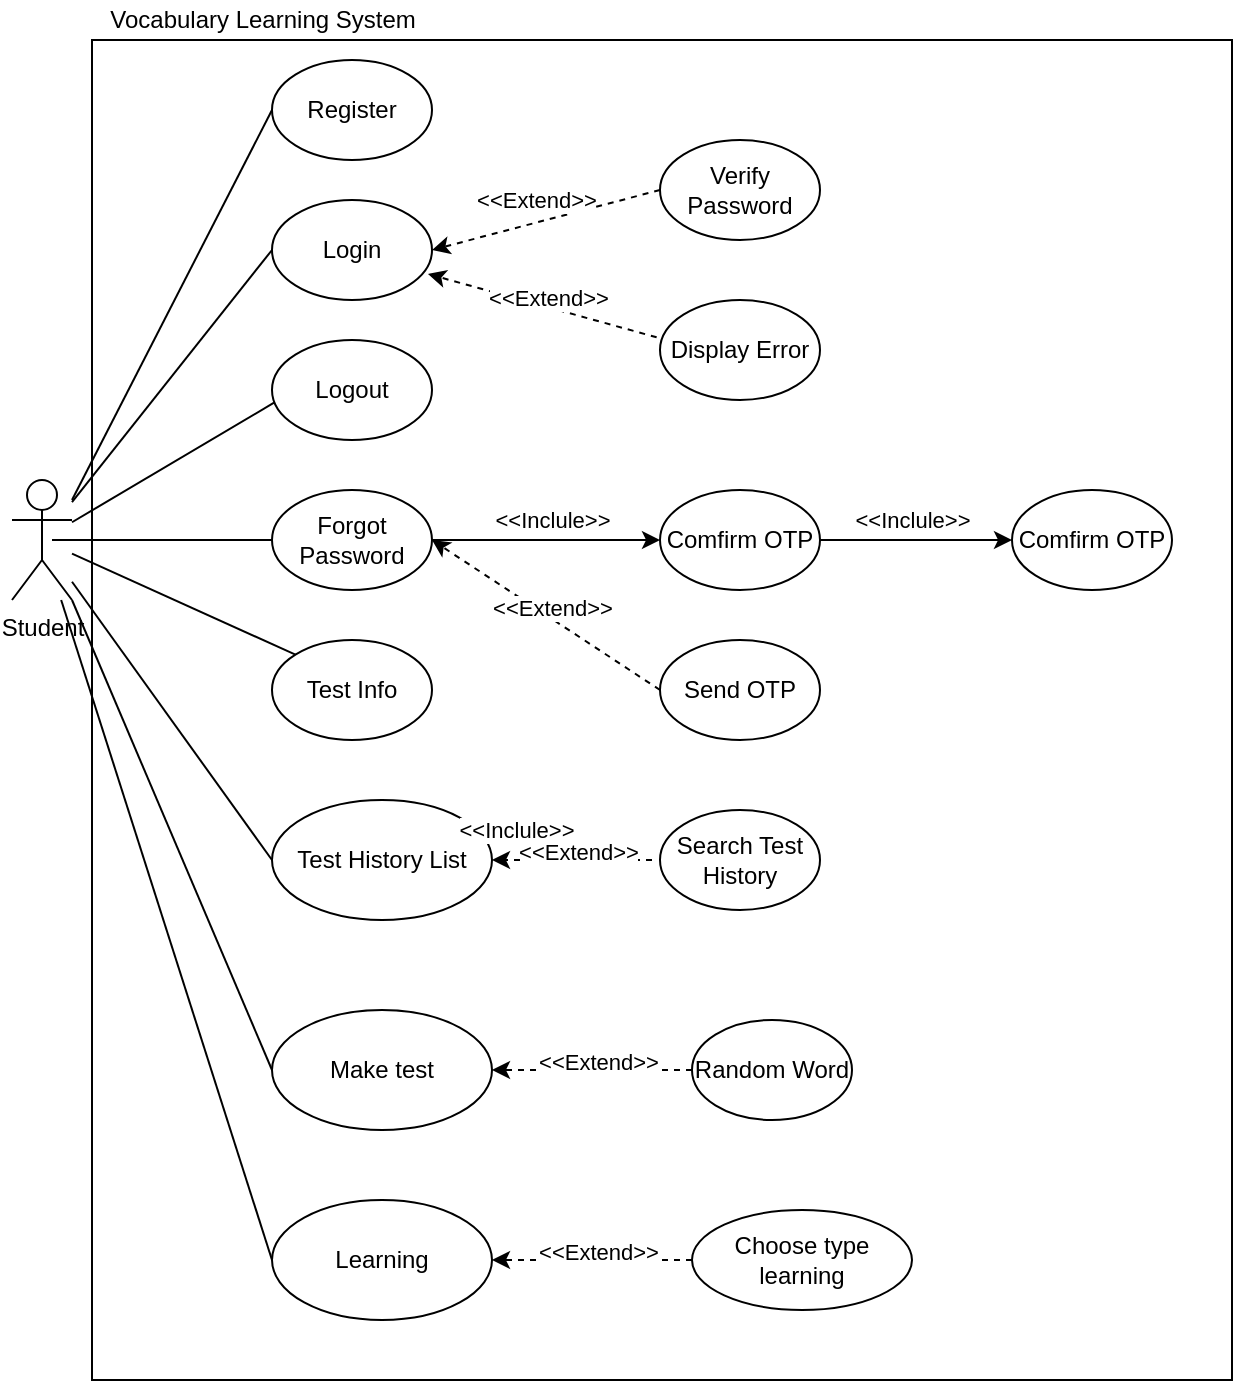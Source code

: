 <mxfile version="14.7.2" type="device"><diagram id="FXX_-AGY-AfLDmhbT9XP" name="Page-1"><mxGraphModel dx="868" dy="482" grid="1" gridSize="10" guides="1" tooltips="1" connect="1" arrows="1" fold="1" page="1" pageScale="1" pageWidth="827" pageHeight="1169" math="0" shadow="0"><root><mxCell id="0"/><mxCell id="1" parent="0"/><mxCell id="rSYf3pWY8b_PuMRAVWaf-1" value="" style="rounded=0;whiteSpace=wrap;html=1;" vertex="1" parent="1"><mxGeometry x="130" y="40" width="570" height="670" as="geometry"/></mxCell><mxCell id="9kgRd5EOLIVtvv1XPdeN-1" value="Student" style="shape=umlActor;verticalLabelPosition=bottom;verticalAlign=top;html=1;outlineConnect=0;" parent="1" vertex="1"><mxGeometry x="90" y="260" width="30" height="60" as="geometry"/></mxCell><mxCell id="9kgRd5EOLIVtvv1XPdeN-4" value="Login" style="ellipse;whiteSpace=wrap;html=1;" parent="1" vertex="1"><mxGeometry x="220" y="120" width="80" height="50" as="geometry"/></mxCell><mxCell id="9kgRd5EOLIVtvv1XPdeN-5" value="" style="endArrow=none;html=1;entryX=0;entryY=0.5;entryDx=0;entryDy=0;" parent="1" source="9kgRd5EOLIVtvv1XPdeN-1" target="9kgRd5EOLIVtvv1XPdeN-4" edge="1"><mxGeometry width="50" height="50" relative="1" as="geometry"><mxPoint x="290" y="330" as="sourcePoint"/><mxPoint x="340" y="280" as="targetPoint"/></mxGeometry></mxCell><mxCell id="9kgRd5EOLIVtvv1XPdeN-7" value="Verify&lt;br&gt;Password" style="ellipse;whiteSpace=wrap;html=1;" parent="1" vertex="1"><mxGeometry x="414" y="90" width="80" height="50" as="geometry"/></mxCell><mxCell id="9kgRd5EOLIVtvv1XPdeN-10" value="Display Error" style="ellipse;whiteSpace=wrap;html=1;" parent="1" vertex="1"><mxGeometry x="414" y="170" width="80" height="50" as="geometry"/></mxCell><mxCell id="9kgRd5EOLIVtvv1XPdeN-12" value="" style="endArrow=classic;html=1;dashed=1;exitX=-0.021;exitY=0.373;exitDx=0;exitDy=0;exitPerimeter=0;entryX=0.975;entryY=0.74;entryDx=0;entryDy=0;entryPerimeter=0;" parent="1" source="9kgRd5EOLIVtvv1XPdeN-10" target="9kgRd5EOLIVtvv1XPdeN-4" edge="1"><mxGeometry relative="1" as="geometry"><mxPoint x="180" y="290" as="sourcePoint"/><mxPoint x="290" y="180" as="targetPoint"/></mxGeometry></mxCell><mxCell id="9kgRd5EOLIVtvv1XPdeN-13" value="&amp;lt;&amp;lt;Extend&amp;gt;&amp;gt;" style="edgeLabel;resizable=0;html=1;align=center;verticalAlign=middle;" parent="9kgRd5EOLIVtvv1XPdeN-12" connectable="0" vertex="1"><mxGeometry relative="1" as="geometry"><mxPoint x="3" y="-4" as="offset"/></mxGeometry></mxCell><mxCell id="rSYf3pWY8b_PuMRAVWaf-11" value="&amp;lt;&amp;lt;Inclule&amp;gt;&amp;gt;" style="edgeLabel;resizable=0;html=1;align=center;verticalAlign=middle;" connectable="0" vertex="1" parent="9kgRd5EOLIVtvv1XPdeN-12"><mxGeometry relative="1" as="geometry"><mxPoint x="5" y="107" as="offset"/></mxGeometry></mxCell><mxCell id="rSYf3pWY8b_PuMRAVWaf-18" value="&amp;lt;&amp;lt;Inclule&amp;gt;&amp;gt;" style="edgeLabel;resizable=0;html=1;align=center;verticalAlign=middle;" connectable="0" vertex="1" parent="9kgRd5EOLIVtvv1XPdeN-12"><mxGeometry relative="1" as="geometry"><mxPoint x="185" y="107" as="offset"/></mxGeometry></mxCell><mxCell id="9kgRd5EOLIVtvv1XPdeN-14" value="Register" style="ellipse;whiteSpace=wrap;html=1;" parent="1" vertex="1"><mxGeometry x="220" y="50" width="80" height="50" as="geometry"/></mxCell><mxCell id="9kgRd5EOLIVtvv1XPdeN-18" value="Logout" style="ellipse;whiteSpace=wrap;html=1;" parent="1" vertex="1"><mxGeometry x="220" y="190" width="80" height="50" as="geometry"/></mxCell><mxCell id="9kgRd5EOLIVtvv1XPdeN-20" value="" style="endArrow=none;html=1;entryX=0.013;entryY=0.627;entryDx=0;entryDy=0;entryPerimeter=0;" parent="1" source="9kgRd5EOLIVtvv1XPdeN-1" target="9kgRd5EOLIVtvv1XPdeN-18" edge="1"><mxGeometry width="50" height="50" relative="1" as="geometry"><mxPoint x="300" y="210" as="sourcePoint"/><mxPoint x="350" y="160" as="targetPoint"/></mxGeometry></mxCell><mxCell id="9kgRd5EOLIVtvv1XPdeN-25" value="" style="endArrow=none;html=1;entryX=0;entryY=0.5;entryDx=0;entryDy=0;" parent="1" source="9kgRd5EOLIVtvv1XPdeN-1" target="hut59rVJSYEp3Dbt4bMN-1" edge="1"><mxGeometry width="50" height="50" relative="1" as="geometry"><mxPoint x="300" y="530" as="sourcePoint"/><mxPoint x="220" y="385" as="targetPoint"/></mxGeometry></mxCell><mxCell id="9kgRd5EOLIVtvv1XPdeN-30" value="" style="endArrow=none;html=1;entryX=0;entryY=0.5;entryDx=0;entryDy=0;exitX=1;exitY=1;exitDx=0;exitDy=0;exitPerimeter=0;" parent="1" source="9kgRd5EOLIVtvv1XPdeN-1" edge="1"><mxGeometry width="50" height="50" relative="1" as="geometry"><mxPoint x="118" y="330" as="sourcePoint"/><mxPoint x="220" y="555" as="targetPoint"/></mxGeometry></mxCell><mxCell id="sBSZFEdeMhtkwalqf_uc-1" value="" style="endArrow=none;html=1;entryX=0;entryY=0.5;entryDx=0;entryDy=0;" parent="1" target="9kgRd5EOLIVtvv1XPdeN-14" edge="1"><mxGeometry width="50" height="50" relative="1" as="geometry"><mxPoint x="120" y="270" as="sourcePoint"/><mxPoint x="440" y="230" as="targetPoint"/></mxGeometry></mxCell><mxCell id="sBSZFEdeMhtkwalqf_uc-2" value="" style="endArrow=classic;html=1;dashed=1;exitX=0;exitY=0.5;exitDx=0;exitDy=0;entryX=1;entryY=0.5;entryDx=0;entryDy=0;" parent="1" source="9kgRd5EOLIVtvv1XPdeN-7" target="9kgRd5EOLIVtvv1XPdeN-4" edge="1"><mxGeometry relative="1" as="geometry"><mxPoint x="398.32" y="258.65" as="sourcePoint"/><mxPoint x="295.04" y="208.65" as="targetPoint"/></mxGeometry></mxCell><mxCell id="sBSZFEdeMhtkwalqf_uc-3" value="&amp;lt;&amp;lt;Extend&amp;gt;&amp;gt;" style="edgeLabel;resizable=0;html=1;align=center;verticalAlign=middle;" parent="sBSZFEdeMhtkwalqf_uc-2" connectable="0" vertex="1"><mxGeometry relative="1" as="geometry"><mxPoint x="-5" y="-10" as="offset"/></mxGeometry></mxCell><mxCell id="hut59rVJSYEp3Dbt4bMN-1" value="Test History List" style="ellipse;whiteSpace=wrap;html=1;" parent="1" vertex="1"><mxGeometry x="220" y="420" width="110" height="60" as="geometry"/></mxCell><mxCell id="hut59rVJSYEp3Dbt4bMN-2" value="Make test" style="ellipse;whiteSpace=wrap;html=1;" parent="1" vertex="1"><mxGeometry x="220" y="525" width="110" height="60" as="geometry"/></mxCell><mxCell id="hut59rVJSYEp3Dbt4bMN-3" value="Test Info" style="ellipse;whiteSpace=wrap;html=1;" parent="1" vertex="1"><mxGeometry x="220" y="340" width="80" height="50" as="geometry"/></mxCell><mxCell id="hut59rVJSYEp3Dbt4bMN-8" value="" style="endArrow=none;html=1;entryX=0;entryY=0;entryDx=0;entryDy=0;" parent="1" source="9kgRd5EOLIVtvv1XPdeN-1" target="hut59rVJSYEp3Dbt4bMN-3" edge="1"><mxGeometry width="50" height="50" relative="1" as="geometry"><mxPoint x="390" y="510" as="sourcePoint"/><mxPoint x="440" y="460" as="targetPoint"/></mxGeometry></mxCell><mxCell id="lwjS4i8MrvWnZYd8ndyC-1" value="" style="endArrow=classic;html=1;dashed=1;entryX=1;entryY=0.5;entryDx=0;entryDy=0;" parent="1" target="hut59rVJSYEp3Dbt4bMN-1" edge="1"><mxGeometry relative="1" as="geometry"><mxPoint x="410" y="450" as="sourcePoint"/><mxPoint x="308" y="197" as="targetPoint"/></mxGeometry></mxCell><mxCell id="lwjS4i8MrvWnZYd8ndyC-2" value="&amp;lt;&amp;lt;Extend&amp;gt;&amp;gt;" style="edgeLabel;resizable=0;html=1;align=center;verticalAlign=middle;" parent="lwjS4i8MrvWnZYd8ndyC-1" connectable="0" vertex="1"><mxGeometry relative="1" as="geometry"><mxPoint x="3" y="-4" as="offset"/></mxGeometry></mxCell><mxCell id="lwjS4i8MrvWnZYd8ndyC-3" value="Search Test History" style="ellipse;whiteSpace=wrap;html=1;" parent="1" vertex="1"><mxGeometry x="414" y="425" width="80" height="50" as="geometry"/></mxCell><mxCell id="lwjS4i8MrvWnZYd8ndyC-6" value="" style="endArrow=classic;html=1;dashed=1;entryX=1;entryY=0.5;entryDx=0;entryDy=0;exitX=0;exitY=0.5;exitDx=0;exitDy=0;" parent="1" source="lwjS4i8MrvWnZYd8ndyC-8" target="hut59rVJSYEp3Dbt4bMN-2" edge="1"><mxGeometry relative="1" as="geometry"><mxPoint x="410" y="555" as="sourcePoint"/><mxPoint x="340" y="460" as="targetPoint"/></mxGeometry></mxCell><mxCell id="lwjS4i8MrvWnZYd8ndyC-7" value="&amp;lt;&amp;lt;Extend&amp;gt;&amp;gt;" style="edgeLabel;resizable=0;html=1;align=center;verticalAlign=middle;" parent="lwjS4i8MrvWnZYd8ndyC-6" connectable="0" vertex="1"><mxGeometry relative="1" as="geometry"><mxPoint x="3" y="-4" as="offset"/></mxGeometry></mxCell><mxCell id="lwjS4i8MrvWnZYd8ndyC-8" value="Random Word" style="ellipse;whiteSpace=wrap;html=1;" parent="1" vertex="1"><mxGeometry x="430" y="530" width="80" height="50" as="geometry"/></mxCell><mxCell id="lwjS4i8MrvWnZYd8ndyC-9" value="Learning" style="ellipse;whiteSpace=wrap;html=1;" parent="1" vertex="1"><mxGeometry x="220" y="620" width="110" height="60" as="geometry"/></mxCell><mxCell id="lwjS4i8MrvWnZYd8ndyC-10" value="" style="endArrow=none;html=1;exitX=0;exitY=0.5;exitDx=0;exitDy=0;" parent="1" source="lwjS4i8MrvWnZYd8ndyC-9" target="9kgRd5EOLIVtvv1XPdeN-1" edge="1"><mxGeometry width="50" height="50" relative="1" as="geometry"><mxPoint x="390" y="520" as="sourcePoint"/><mxPoint x="100" y="340" as="targetPoint"/></mxGeometry></mxCell><mxCell id="lwjS4i8MrvWnZYd8ndyC-11" value="Choose type learning" style="ellipse;whiteSpace=wrap;html=1;" parent="1" vertex="1"><mxGeometry x="430" y="625" width="110" height="50" as="geometry"/></mxCell><mxCell id="lwjS4i8MrvWnZYd8ndyC-12" value="" style="endArrow=classic;html=1;dashed=1;entryX=1;entryY=0.5;entryDx=0;entryDy=0;exitX=0;exitY=0.5;exitDx=0;exitDy=0;" parent="1" source="lwjS4i8MrvWnZYd8ndyC-11" target="lwjS4i8MrvWnZYd8ndyC-9" edge="1"><mxGeometry relative="1" as="geometry"><mxPoint x="440" y="565" as="sourcePoint"/><mxPoint x="340" y="565" as="targetPoint"/></mxGeometry></mxCell><mxCell id="lwjS4i8MrvWnZYd8ndyC-13" value="&amp;lt;&amp;lt;Extend&amp;gt;&amp;gt;" style="edgeLabel;resizable=0;html=1;align=center;verticalAlign=middle;" parent="lwjS4i8MrvWnZYd8ndyC-12" connectable="0" vertex="1"><mxGeometry relative="1" as="geometry"><mxPoint x="3" y="-4" as="offset"/></mxGeometry></mxCell><mxCell id="lwjS4i8MrvWnZYd8ndyC-14" style="edgeStyle=orthogonalEdgeStyle;rounded=0;orthogonalLoop=1;jettySize=auto;html=1;exitX=0.5;exitY=1;exitDx=0;exitDy=0;" parent="1" source="lwjS4i8MrvWnZYd8ndyC-11" target="lwjS4i8MrvWnZYd8ndyC-11" edge="1"><mxGeometry relative="1" as="geometry"/></mxCell><mxCell id="rSYf3pWY8b_PuMRAVWaf-10" style="edgeStyle=orthogonalEdgeStyle;rounded=0;orthogonalLoop=1;jettySize=auto;html=1;" edge="1" parent="1" source="rSYf3pWY8b_PuMRAVWaf-4" target="rSYf3pWY8b_PuMRAVWaf-6"><mxGeometry relative="1" as="geometry"/></mxCell><mxCell id="rSYf3pWY8b_PuMRAVWaf-4" value="Forgot Password" style="ellipse;whiteSpace=wrap;html=1;" vertex="1" parent="1"><mxGeometry x="220" y="265" width="80" height="50" as="geometry"/></mxCell><mxCell id="rSYf3pWY8b_PuMRAVWaf-5" value="" style="endArrow=none;html=1;" edge="1" parent="1" target="rSYf3pWY8b_PuMRAVWaf-4"><mxGeometry width="50" height="50" relative="1" as="geometry"><mxPoint x="110" y="290" as="sourcePoint"/><mxPoint x="231.04" y="231.35" as="targetPoint"/></mxGeometry></mxCell><mxCell id="rSYf3pWY8b_PuMRAVWaf-17" style="edgeStyle=orthogonalEdgeStyle;rounded=0;orthogonalLoop=1;jettySize=auto;html=1;entryX=0;entryY=0.5;entryDx=0;entryDy=0;" edge="1" parent="1" source="rSYf3pWY8b_PuMRAVWaf-6" target="rSYf3pWY8b_PuMRAVWaf-16"><mxGeometry relative="1" as="geometry"/></mxCell><mxCell id="rSYf3pWY8b_PuMRAVWaf-6" value="Comfirm OTP" style="ellipse;whiteSpace=wrap;html=1;" vertex="1" parent="1"><mxGeometry x="414" y="265" width="80" height="50" as="geometry"/></mxCell><mxCell id="rSYf3pWY8b_PuMRAVWaf-12" value="Send OTP" style="ellipse;whiteSpace=wrap;html=1;" vertex="1" parent="1"><mxGeometry x="414" y="340" width="80" height="50" as="geometry"/></mxCell><mxCell id="rSYf3pWY8b_PuMRAVWaf-13" value="" style="endArrow=classic;html=1;dashed=1;exitX=0;exitY=0.5;exitDx=0;exitDy=0;" edge="1" parent="1" source="rSYf3pWY8b_PuMRAVWaf-12"><mxGeometry relative="1" as="geometry"><mxPoint x="422.32" y="198.65" as="sourcePoint"/><mxPoint x="300" y="290" as="targetPoint"/></mxGeometry></mxCell><mxCell id="rSYf3pWY8b_PuMRAVWaf-14" value="&amp;lt;&amp;lt;Extend&amp;gt;&amp;gt;" style="edgeLabel;resizable=0;html=1;align=center;verticalAlign=middle;" connectable="0" vertex="1" parent="rSYf3pWY8b_PuMRAVWaf-13"><mxGeometry relative="1" as="geometry"><mxPoint x="3" y="-4" as="offset"/></mxGeometry></mxCell><mxCell id="rSYf3pWY8b_PuMRAVWaf-15" value="&amp;lt;&amp;lt;Inclule&amp;gt;&amp;gt;" style="edgeLabel;resizable=0;html=1;align=center;verticalAlign=middle;" connectable="0" vertex="1" parent="rSYf3pWY8b_PuMRAVWaf-13"><mxGeometry relative="1" as="geometry"><mxPoint x="-15" y="107" as="offset"/></mxGeometry></mxCell><mxCell id="rSYf3pWY8b_PuMRAVWaf-16" value="Comfirm OTP" style="ellipse;whiteSpace=wrap;html=1;" vertex="1" parent="1"><mxGeometry x="590" y="265" width="80" height="50" as="geometry"/></mxCell><mxCell id="rSYf3pWY8b_PuMRAVWaf-19" value="Vocabulary Learning System" style="text;html=1;align=center;verticalAlign=middle;resizable=0;points=[];autosize=1;strokeColor=none;" vertex="1" parent="1"><mxGeometry x="130" y="20" width="170" height="20" as="geometry"/></mxCell></root></mxGraphModel></diagram></mxfile>